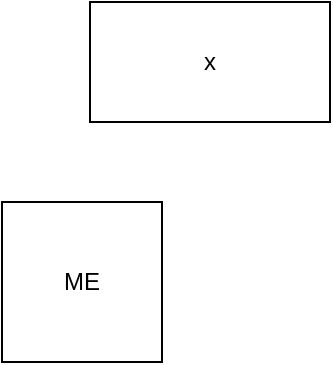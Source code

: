 <mxfile version="21.3.8" type="github">
  <diagram name="第 1 页" id="b9znci-IWKMTQsSi5OSN">
    <mxGraphModel dx="1377" dy="746" grid="1" gridSize="10" guides="1" tooltips="1" connect="1" arrows="1" fold="1" page="1" pageScale="1" pageWidth="827" pageHeight="1169" math="0" shadow="0">
      <root>
        <mxCell id="0" />
        <mxCell id="1" parent="0" />
        <mxCell id="w1bMsuXF1m20eeb5yKiT-1" value="ME" style="whiteSpace=wrap;html=1;aspect=fixed;" vertex="1" parent="1">
          <mxGeometry x="370" y="340" width="80" height="80" as="geometry" />
        </mxCell>
        <mxCell id="w1bMsuXF1m20eeb5yKiT-2" value="x" style="rounded=0;whiteSpace=wrap;html=1;" vertex="1" parent="1">
          <mxGeometry x="414" y="240" width="120" height="60" as="geometry" />
        </mxCell>
      </root>
    </mxGraphModel>
  </diagram>
</mxfile>
